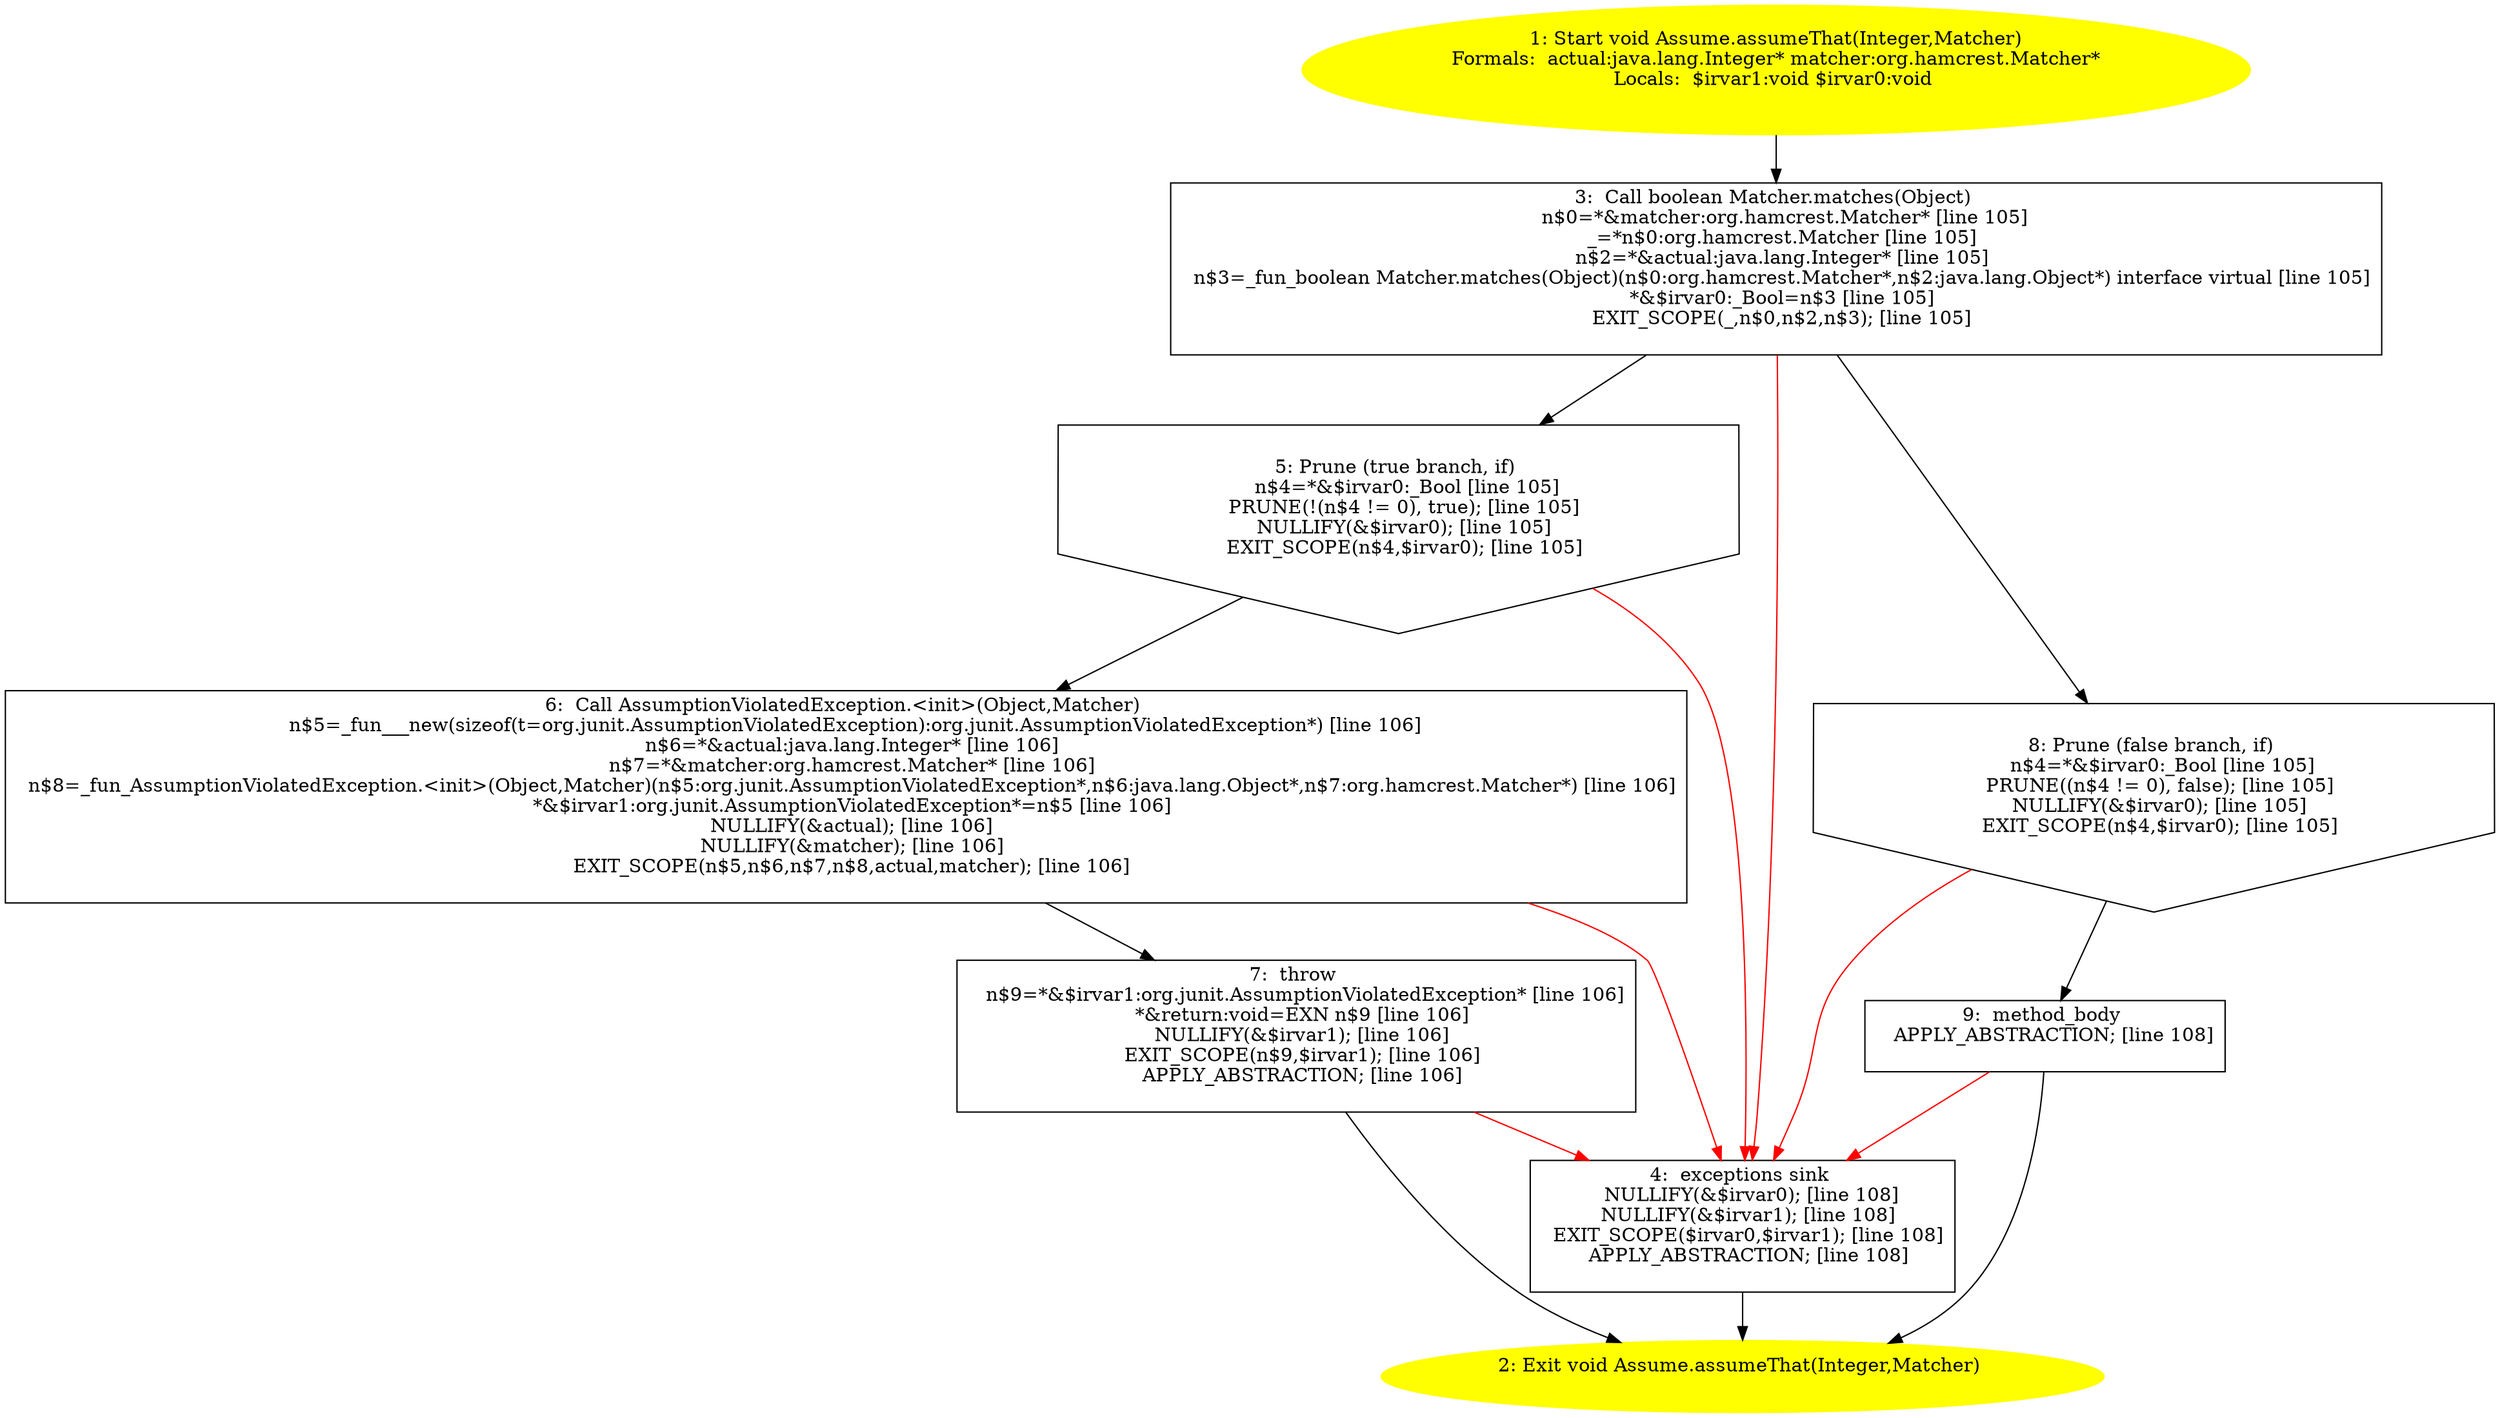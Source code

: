 /* @generated */
digraph cfg {
"org.junit.Assume.assumeThat(java.lang.Integer,org.hamcrest.Matcher):void.c38095314b11174365e128121704d953_1" [label="1: Start void Assume.assumeThat(Integer,Matcher)\nFormals:  actual:java.lang.Integer* matcher:org.hamcrest.Matcher*\nLocals:  $irvar1:void $irvar0:void \n  " color=yellow style=filled]
	

	 "org.junit.Assume.assumeThat(java.lang.Integer,org.hamcrest.Matcher):void.c38095314b11174365e128121704d953_1" -> "org.junit.Assume.assumeThat(java.lang.Integer,org.hamcrest.Matcher):void.c38095314b11174365e128121704d953_3" ;
"org.junit.Assume.assumeThat(java.lang.Integer,org.hamcrest.Matcher):void.c38095314b11174365e128121704d953_2" [label="2: Exit void Assume.assumeThat(Integer,Matcher) \n  " color=yellow style=filled]
	

"org.junit.Assume.assumeThat(java.lang.Integer,org.hamcrest.Matcher):void.c38095314b11174365e128121704d953_3" [label="3:  Call boolean Matcher.matches(Object) \n   n$0=*&matcher:org.hamcrest.Matcher* [line 105]\n  _=*n$0:org.hamcrest.Matcher [line 105]\n  n$2=*&actual:java.lang.Integer* [line 105]\n  n$3=_fun_boolean Matcher.matches(Object)(n$0:org.hamcrest.Matcher*,n$2:java.lang.Object*) interface virtual [line 105]\n  *&$irvar0:_Bool=n$3 [line 105]\n  EXIT_SCOPE(_,n$0,n$2,n$3); [line 105]\n " shape="box"]
	

	 "org.junit.Assume.assumeThat(java.lang.Integer,org.hamcrest.Matcher):void.c38095314b11174365e128121704d953_3" -> "org.junit.Assume.assumeThat(java.lang.Integer,org.hamcrest.Matcher):void.c38095314b11174365e128121704d953_5" ;
	 "org.junit.Assume.assumeThat(java.lang.Integer,org.hamcrest.Matcher):void.c38095314b11174365e128121704d953_3" -> "org.junit.Assume.assumeThat(java.lang.Integer,org.hamcrest.Matcher):void.c38095314b11174365e128121704d953_8" ;
	 "org.junit.Assume.assumeThat(java.lang.Integer,org.hamcrest.Matcher):void.c38095314b11174365e128121704d953_3" -> "org.junit.Assume.assumeThat(java.lang.Integer,org.hamcrest.Matcher):void.c38095314b11174365e128121704d953_4" [color="red" ];
"org.junit.Assume.assumeThat(java.lang.Integer,org.hamcrest.Matcher):void.c38095314b11174365e128121704d953_4" [label="4:  exceptions sink \n   NULLIFY(&$irvar0); [line 108]\n  NULLIFY(&$irvar1); [line 108]\n  EXIT_SCOPE($irvar0,$irvar1); [line 108]\n  APPLY_ABSTRACTION; [line 108]\n " shape="box"]
	

	 "org.junit.Assume.assumeThat(java.lang.Integer,org.hamcrest.Matcher):void.c38095314b11174365e128121704d953_4" -> "org.junit.Assume.assumeThat(java.lang.Integer,org.hamcrest.Matcher):void.c38095314b11174365e128121704d953_2" ;
"org.junit.Assume.assumeThat(java.lang.Integer,org.hamcrest.Matcher):void.c38095314b11174365e128121704d953_5" [label="5: Prune (true branch, if) \n   n$4=*&$irvar0:_Bool [line 105]\n  PRUNE(!(n$4 != 0), true); [line 105]\n  NULLIFY(&$irvar0); [line 105]\n  EXIT_SCOPE(n$4,$irvar0); [line 105]\n " shape="invhouse"]
	

	 "org.junit.Assume.assumeThat(java.lang.Integer,org.hamcrest.Matcher):void.c38095314b11174365e128121704d953_5" -> "org.junit.Assume.assumeThat(java.lang.Integer,org.hamcrest.Matcher):void.c38095314b11174365e128121704d953_6" ;
	 "org.junit.Assume.assumeThat(java.lang.Integer,org.hamcrest.Matcher):void.c38095314b11174365e128121704d953_5" -> "org.junit.Assume.assumeThat(java.lang.Integer,org.hamcrest.Matcher):void.c38095314b11174365e128121704d953_4" [color="red" ];
"org.junit.Assume.assumeThat(java.lang.Integer,org.hamcrest.Matcher):void.c38095314b11174365e128121704d953_6" [label="6:  Call AssumptionViolatedException.<init>(Object,Matcher) \n   n$5=_fun___new(sizeof(t=org.junit.AssumptionViolatedException):org.junit.AssumptionViolatedException*) [line 106]\n  n$6=*&actual:java.lang.Integer* [line 106]\n  n$7=*&matcher:org.hamcrest.Matcher* [line 106]\n  n$8=_fun_AssumptionViolatedException.<init>(Object,Matcher)(n$5:org.junit.AssumptionViolatedException*,n$6:java.lang.Object*,n$7:org.hamcrest.Matcher*) [line 106]\n  *&$irvar1:org.junit.AssumptionViolatedException*=n$5 [line 106]\n  NULLIFY(&actual); [line 106]\n  NULLIFY(&matcher); [line 106]\n  EXIT_SCOPE(n$5,n$6,n$7,n$8,actual,matcher); [line 106]\n " shape="box"]
	

	 "org.junit.Assume.assumeThat(java.lang.Integer,org.hamcrest.Matcher):void.c38095314b11174365e128121704d953_6" -> "org.junit.Assume.assumeThat(java.lang.Integer,org.hamcrest.Matcher):void.c38095314b11174365e128121704d953_7" ;
	 "org.junit.Assume.assumeThat(java.lang.Integer,org.hamcrest.Matcher):void.c38095314b11174365e128121704d953_6" -> "org.junit.Assume.assumeThat(java.lang.Integer,org.hamcrest.Matcher):void.c38095314b11174365e128121704d953_4" [color="red" ];
"org.junit.Assume.assumeThat(java.lang.Integer,org.hamcrest.Matcher):void.c38095314b11174365e128121704d953_7" [label="7:  throw \n   n$9=*&$irvar1:org.junit.AssumptionViolatedException* [line 106]\n  *&return:void=EXN n$9 [line 106]\n  NULLIFY(&$irvar1); [line 106]\n  EXIT_SCOPE(n$9,$irvar1); [line 106]\n  APPLY_ABSTRACTION; [line 106]\n " shape="box"]
	

	 "org.junit.Assume.assumeThat(java.lang.Integer,org.hamcrest.Matcher):void.c38095314b11174365e128121704d953_7" -> "org.junit.Assume.assumeThat(java.lang.Integer,org.hamcrest.Matcher):void.c38095314b11174365e128121704d953_2" ;
	 "org.junit.Assume.assumeThat(java.lang.Integer,org.hamcrest.Matcher):void.c38095314b11174365e128121704d953_7" -> "org.junit.Assume.assumeThat(java.lang.Integer,org.hamcrest.Matcher):void.c38095314b11174365e128121704d953_4" [color="red" ];
"org.junit.Assume.assumeThat(java.lang.Integer,org.hamcrest.Matcher):void.c38095314b11174365e128121704d953_8" [label="8: Prune (false branch, if) \n   n$4=*&$irvar0:_Bool [line 105]\n  PRUNE((n$4 != 0), false); [line 105]\n  NULLIFY(&$irvar0); [line 105]\n  EXIT_SCOPE(n$4,$irvar0); [line 105]\n " shape="invhouse"]
	

	 "org.junit.Assume.assumeThat(java.lang.Integer,org.hamcrest.Matcher):void.c38095314b11174365e128121704d953_8" -> "org.junit.Assume.assumeThat(java.lang.Integer,org.hamcrest.Matcher):void.c38095314b11174365e128121704d953_9" ;
	 "org.junit.Assume.assumeThat(java.lang.Integer,org.hamcrest.Matcher):void.c38095314b11174365e128121704d953_8" -> "org.junit.Assume.assumeThat(java.lang.Integer,org.hamcrest.Matcher):void.c38095314b11174365e128121704d953_4" [color="red" ];
"org.junit.Assume.assumeThat(java.lang.Integer,org.hamcrest.Matcher):void.c38095314b11174365e128121704d953_9" [label="9:  method_body \n   APPLY_ABSTRACTION; [line 108]\n " shape="box"]
	

	 "org.junit.Assume.assumeThat(java.lang.Integer,org.hamcrest.Matcher):void.c38095314b11174365e128121704d953_9" -> "org.junit.Assume.assumeThat(java.lang.Integer,org.hamcrest.Matcher):void.c38095314b11174365e128121704d953_2" ;
	 "org.junit.Assume.assumeThat(java.lang.Integer,org.hamcrest.Matcher):void.c38095314b11174365e128121704d953_9" -> "org.junit.Assume.assumeThat(java.lang.Integer,org.hamcrest.Matcher):void.c38095314b11174365e128121704d953_4" [color="red" ];
}

